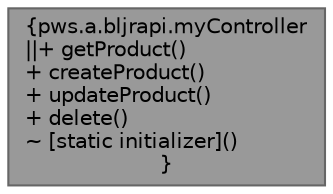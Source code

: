 digraph "pws.a.bljrapi.myController"
{
 // LATEX_PDF_SIZE
  bgcolor="transparent";
  edge [fontname=Helvetica,fontsize=10,labelfontname=Helvetica,labelfontsize=10];
  node [fontname=Helvetica,fontsize=10,shape=box,height=0.2,width=0.4];
  Node1 [label="{pws.a.bljrapi.myController\n||+ getProduct()\l+ createProduct()\l+ updateProduct()\l+ delete()\l~ [static initializer]()\l}",height=0.2,width=0.4,color="gray40", fillcolor="grey60", style="filled", fontcolor="black",tooltip=" "];
}
